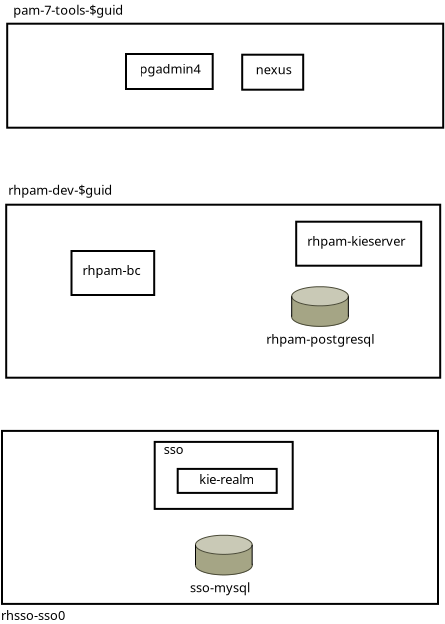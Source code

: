 <?xml version="1.0" encoding="UTF-8"?>
<dia:diagram xmlns:dia="http://www.lysator.liu.se/~alla/dia/">
  <dia:layer name="rhsso-sso0" visible="true">
    <dia:object type="Standard - Box" version="0" id="O0">
      <dia:attribute name="obj_pos">
        <dia:point val="23.14,22.56"/>
      </dia:attribute>
      <dia:attribute name="obj_bb">
        <dia:rectangle val="23.09,22.51;44.99,31.26"/>
      </dia:attribute>
      <dia:attribute name="elem_corner">
        <dia:point val="23.14,22.56"/>
      </dia:attribute>
      <dia:attribute name="elem_width">
        <dia:real val="21.8"/>
      </dia:attribute>
      <dia:attribute name="elem_height">
        <dia:real val="8.65"/>
      </dia:attribute>
      <dia:attribute name="border_width">
        <dia:real val="0.1"/>
      </dia:attribute>
      <dia:attribute name="show_background">
        <dia:boolean val="false"/>
      </dia:attribute>
    </dia:object>
    <dia:object type="Standard - Text" version="1" id="O1">
      <dia:attribute name="obj_pos">
        <dia:point val="23.09,32.01"/>
      </dia:attribute>
      <dia:attribute name="obj_bb">
        <dia:rectangle val="23.09,31.415;26.512,32.163"/>
      </dia:attribute>
      <dia:attribute name="text">
        <dia:composite type="text">
          <dia:attribute name="string">
            <dia:string>#rhsso-sso0#</dia:string>
          </dia:attribute>
          <dia:attribute name="font">
            <dia:font family="sans" style="0" name="Helvetica"/>
          </dia:attribute>
          <dia:attribute name="height">
            <dia:real val="0.8"/>
          </dia:attribute>
          <dia:attribute name="pos">
            <dia:point val="23.09,32.01"/>
          </dia:attribute>
          <dia:attribute name="color">
            <dia:color val="#000000"/>
          </dia:attribute>
          <dia:attribute name="alignment">
            <dia:enum val="0"/>
          </dia:attribute>
        </dia:composite>
      </dia:attribute>
      <dia:attribute name="valign">
        <dia:enum val="3"/>
      </dia:attribute>
    </dia:object>
  </dia:layer>
  <dia:layer name="rhsso-sso0-components" visible="true" active="true">
    <dia:object type="Standard - Box" version="0" id="O2">
      <dia:attribute name="obj_pos">
        <dia:point val="23.35,11.25"/>
      </dia:attribute>
      <dia:attribute name="obj_bb">
        <dia:rectangle val="23.3,11.2;45.1,19.95"/>
      </dia:attribute>
      <dia:attribute name="elem_corner">
        <dia:point val="23.35,11.25"/>
      </dia:attribute>
      <dia:attribute name="elem_width">
        <dia:real val="21.7"/>
      </dia:attribute>
      <dia:attribute name="elem_height">
        <dia:real val="8.65"/>
      </dia:attribute>
      <dia:attribute name="border_width">
        <dia:real val="0.1"/>
      </dia:attribute>
      <dia:attribute name="show_background">
        <dia:boolean val="false"/>
      </dia:attribute>
    </dia:object>
    <dia:object type="Standard - Text" version="1" id="O3">
      <dia:attribute name="obj_pos">
        <dia:point val="23.45,10.75"/>
      </dia:attribute>
      <dia:attribute name="obj_bb">
        <dia:rectangle val="23.45,10.155;28.96,10.902"/>
      </dia:attribute>
      <dia:attribute name="text">
        <dia:composite type="text">
          <dia:attribute name="string">
            <dia:string>#rhpam-dev-$guid#</dia:string>
          </dia:attribute>
          <dia:attribute name="font">
            <dia:font family="sans" style="0" name="Helvetica"/>
          </dia:attribute>
          <dia:attribute name="height">
            <dia:real val="0.8"/>
          </dia:attribute>
          <dia:attribute name="pos">
            <dia:point val="23.45,10.75"/>
          </dia:attribute>
          <dia:attribute name="color">
            <dia:color val="#000000"/>
          </dia:attribute>
          <dia:attribute name="alignment">
            <dia:enum val="0"/>
          </dia:attribute>
        </dia:composite>
      </dia:attribute>
      <dia:attribute name="valign">
        <dia:enum val="3"/>
      </dia:attribute>
    </dia:object>
    <dia:object type="Cisco - Relational Database" version="1" id="O4">
      <dia:attribute name="obj_pos">
        <dia:point val="32.815,27.776"/>
      </dia:attribute>
      <dia:attribute name="obj_bb">
        <dia:rectangle val="32.815,27.775;35.665,29.776"/>
      </dia:attribute>
      <dia:attribute name="meta">
        <dia:composite type="dict"/>
      </dia:attribute>
      <dia:attribute name="elem_corner">
        <dia:point val="32.815,27.776"/>
      </dia:attribute>
      <dia:attribute name="elem_width">
        <dia:real val="2.849"/>
      </dia:attribute>
      <dia:attribute name="elem_height">
        <dia:real val="2.0"/>
      </dia:attribute>
      <dia:attribute name="line_width">
        <dia:real val="0.1"/>
      </dia:attribute>
      <dia:attribute name="line_colour">
        <dia:color val="#000000"/>
      </dia:attribute>
      <dia:attribute name="fill_colour">
        <dia:color val="#ffffff"/>
      </dia:attribute>
      <dia:attribute name="show_background">
        <dia:boolean val="true"/>
      </dia:attribute>
      <dia:attribute name="line_style">
        <dia:enum val="0"/>
        <dia:real val="1"/>
      </dia:attribute>
      <dia:attribute name="flip_horizontal">
        <dia:boolean val="false"/>
      </dia:attribute>
      <dia:attribute name="flip_vertical">
        <dia:boolean val="false"/>
      </dia:attribute>
      <dia:attribute name="subscale">
        <dia:real val="1"/>
      </dia:attribute>
    </dia:object>
    <dia:object type="Standard - Text" version="1" id="O5">
      <dia:attribute name="obj_pos">
        <dia:point val="32.54,30.625"/>
      </dia:attribute>
      <dia:attribute name="obj_bb">
        <dia:rectangle val="32.54,30.03;35.76,30.778"/>
      </dia:attribute>
      <dia:attribute name="text">
        <dia:composite type="text">
          <dia:attribute name="string">
            <dia:string>#sso-mysql#</dia:string>
          </dia:attribute>
          <dia:attribute name="font">
            <dia:font family="sans" style="0" name="Helvetica"/>
          </dia:attribute>
          <dia:attribute name="height">
            <dia:real val="0.8"/>
          </dia:attribute>
          <dia:attribute name="pos">
            <dia:point val="32.54,30.625"/>
          </dia:attribute>
          <dia:attribute name="color">
            <dia:color val="#000000"/>
          </dia:attribute>
          <dia:attribute name="alignment">
            <dia:enum val="0"/>
          </dia:attribute>
        </dia:composite>
      </dia:attribute>
      <dia:attribute name="valign">
        <dia:enum val="3"/>
      </dia:attribute>
    </dia:object>
    <dia:object type="Standard - Box" version="0" id="O6">
      <dia:attribute name="obj_pos">
        <dia:point val="30.775,23.11"/>
      </dia:attribute>
      <dia:attribute name="obj_bb">
        <dia:rectangle val="30.725,23.06;37.725,26.51"/>
      </dia:attribute>
      <dia:attribute name="elem_corner">
        <dia:point val="30.775,23.11"/>
      </dia:attribute>
      <dia:attribute name="elem_width">
        <dia:real val="6.9"/>
      </dia:attribute>
      <dia:attribute name="elem_height">
        <dia:real val="3.35"/>
      </dia:attribute>
      <dia:attribute name="border_width">
        <dia:real val="0.1"/>
      </dia:attribute>
      <dia:attribute name="show_background">
        <dia:boolean val="false"/>
      </dia:attribute>
    </dia:object>
    <dia:object type="Standard - Text" version="1" id="O7">
      <dia:attribute name="obj_pos">
        <dia:point val="31.225,23.71"/>
      </dia:attribute>
      <dia:attribute name="obj_bb">
        <dia:rectangle val="31.225,23.115;32.282,23.863"/>
      </dia:attribute>
      <dia:attribute name="text">
        <dia:composite type="text">
          <dia:attribute name="string">
            <dia:string>#sso#</dia:string>
          </dia:attribute>
          <dia:attribute name="font">
            <dia:font family="sans" style="0" name="Helvetica"/>
          </dia:attribute>
          <dia:attribute name="height">
            <dia:real val="0.8"/>
          </dia:attribute>
          <dia:attribute name="pos">
            <dia:point val="31.225,23.71"/>
          </dia:attribute>
          <dia:attribute name="color">
            <dia:color val="#000000"/>
          </dia:attribute>
          <dia:attribute name="alignment">
            <dia:enum val="0"/>
          </dia:attribute>
        </dia:composite>
      </dia:attribute>
      <dia:attribute name="valign">
        <dia:enum val="3"/>
      </dia:attribute>
    </dia:object>
    <dia:object type="Standard - Box" version="0" id="O8">
      <dia:attribute name="obj_pos">
        <dia:point val="31.925,24.46"/>
      </dia:attribute>
      <dia:attribute name="obj_bb">
        <dia:rectangle val="31.875,24.41;36.925,25.71"/>
      </dia:attribute>
      <dia:attribute name="elem_corner">
        <dia:point val="31.925,24.46"/>
      </dia:attribute>
      <dia:attribute name="elem_width">
        <dia:real val="4.95"/>
      </dia:attribute>
      <dia:attribute name="elem_height">
        <dia:real val="1.2"/>
      </dia:attribute>
      <dia:attribute name="show_background">
        <dia:boolean val="true"/>
      </dia:attribute>
    </dia:object>
    <dia:object type="Standard - Text" version="1" id="O9">
      <dia:attribute name="obj_pos">
        <dia:point val="33,25.21"/>
      </dia:attribute>
      <dia:attribute name="obj_bb">
        <dia:rectangle val="33,24.615;36.008,25.363"/>
      </dia:attribute>
      <dia:attribute name="text">
        <dia:composite type="text">
          <dia:attribute name="string">
            <dia:string>#kie-realm#</dia:string>
          </dia:attribute>
          <dia:attribute name="font">
            <dia:font family="sans" style="0" name="Helvetica"/>
          </dia:attribute>
          <dia:attribute name="height">
            <dia:real val="0.8"/>
          </dia:attribute>
          <dia:attribute name="pos">
            <dia:point val="33,25.21"/>
          </dia:attribute>
          <dia:attribute name="color">
            <dia:color val="#000000"/>
          </dia:attribute>
          <dia:attribute name="alignment">
            <dia:enum val="0"/>
          </dia:attribute>
        </dia:composite>
      </dia:attribute>
      <dia:attribute name="valign">
        <dia:enum val="3"/>
      </dia:attribute>
    </dia:object>
  </dia:layer>
  <dia:layer name="rhpam-dev-components" visible="true">
    <dia:object type="Cisco - Relational Database" version="1" id="O10">
      <dia:attribute name="obj_pos">
        <dia:point val="37.625,15.35"/>
      </dia:attribute>
      <dia:attribute name="obj_bb">
        <dia:rectangle val="37.625,15.35;40.475,17.351"/>
      </dia:attribute>
      <dia:attribute name="meta">
        <dia:composite type="dict"/>
      </dia:attribute>
      <dia:attribute name="elem_corner">
        <dia:point val="37.625,15.35"/>
      </dia:attribute>
      <dia:attribute name="elem_width">
        <dia:real val="2.849"/>
      </dia:attribute>
      <dia:attribute name="elem_height">
        <dia:real val="2.0"/>
      </dia:attribute>
      <dia:attribute name="line_width">
        <dia:real val="0.1"/>
      </dia:attribute>
      <dia:attribute name="line_colour">
        <dia:color val="#000000"/>
      </dia:attribute>
      <dia:attribute name="fill_colour">
        <dia:color val="#ffffff"/>
      </dia:attribute>
      <dia:attribute name="show_background">
        <dia:boolean val="true"/>
      </dia:attribute>
      <dia:attribute name="line_style">
        <dia:enum val="0"/>
        <dia:real val="1"/>
      </dia:attribute>
      <dia:attribute name="flip_horizontal">
        <dia:boolean val="false"/>
      </dia:attribute>
      <dia:attribute name="flip_vertical">
        <dia:boolean val="false"/>
      </dia:attribute>
      <dia:attribute name="subscale">
        <dia:real val="1"/>
      </dia:attribute>
    </dia:object>
    <dia:object type="Standard - Text" version="1" id="O11">
      <dia:attribute name="obj_pos">
        <dia:point val="36.35,18.2"/>
      </dia:attribute>
      <dia:attribute name="obj_bb">
        <dia:rectangle val="36.35,17.605;42.01,18.352"/>
      </dia:attribute>
      <dia:attribute name="text">
        <dia:composite type="text">
          <dia:attribute name="string">
            <dia:string>#rhpam-postgresql#</dia:string>
          </dia:attribute>
          <dia:attribute name="font">
            <dia:font family="sans" style="0" name="Helvetica"/>
          </dia:attribute>
          <dia:attribute name="height">
            <dia:real val="0.8"/>
          </dia:attribute>
          <dia:attribute name="pos">
            <dia:point val="36.35,18.2"/>
          </dia:attribute>
          <dia:attribute name="color">
            <dia:color val="#000000"/>
          </dia:attribute>
          <dia:attribute name="alignment">
            <dia:enum val="0"/>
          </dia:attribute>
        </dia:composite>
      </dia:attribute>
      <dia:attribute name="valign">
        <dia:enum val="3"/>
      </dia:attribute>
    </dia:object>
    <dia:object type="Standard - Box" version="0" id="O12">
      <dia:attribute name="obj_pos">
        <dia:point val="37.85,12.1"/>
      </dia:attribute>
      <dia:attribute name="obj_bb">
        <dia:rectangle val="37.8,12.05;44.15,14.35"/>
      </dia:attribute>
      <dia:attribute name="elem_corner">
        <dia:point val="37.85,12.1"/>
      </dia:attribute>
      <dia:attribute name="elem_width">
        <dia:real val="6.25"/>
      </dia:attribute>
      <dia:attribute name="elem_height">
        <dia:real val="2.2"/>
      </dia:attribute>
      <dia:attribute name="show_background">
        <dia:boolean val="true"/>
      </dia:attribute>
    </dia:object>
    <dia:object type="Standard - Text" version="1" id="O13">
      <dia:attribute name="obj_pos">
        <dia:point val="38.4,13.3"/>
      </dia:attribute>
      <dia:attribute name="obj_bb">
        <dia:rectangle val="38.4,12.705;43.68,13.453"/>
      </dia:attribute>
      <dia:attribute name="text">
        <dia:composite type="text">
          <dia:attribute name="string">
            <dia:string>#rhpam-kieserver#</dia:string>
          </dia:attribute>
          <dia:attribute name="font">
            <dia:font family="sans" style="0" name="Helvetica"/>
          </dia:attribute>
          <dia:attribute name="height">
            <dia:real val="0.8"/>
          </dia:attribute>
          <dia:attribute name="pos">
            <dia:point val="38.4,13.3"/>
          </dia:attribute>
          <dia:attribute name="color">
            <dia:color val="#000000"/>
          </dia:attribute>
          <dia:attribute name="alignment">
            <dia:enum val="0"/>
          </dia:attribute>
        </dia:composite>
      </dia:attribute>
      <dia:attribute name="valign">
        <dia:enum val="3"/>
      </dia:attribute>
    </dia:object>
    <dia:object type="Standard - Box" version="0" id="O14">
      <dia:attribute name="obj_pos">
        <dia:point val="26.615,13.565"/>
      </dia:attribute>
      <dia:attribute name="obj_bb">
        <dia:rectangle val="26.565,13.515;30.8,15.815"/>
      </dia:attribute>
      <dia:attribute name="elem_corner">
        <dia:point val="26.615,13.565"/>
      </dia:attribute>
      <dia:attribute name="elem_width">
        <dia:real val="4.135"/>
      </dia:attribute>
      <dia:attribute name="elem_height">
        <dia:real val="2.2"/>
      </dia:attribute>
      <dia:attribute name="show_background">
        <dia:boolean val="true"/>
      </dia:attribute>
    </dia:object>
    <dia:object type="Standard - Text" version="1" id="O15">
      <dia:attribute name="obj_pos">
        <dia:point val="27.165,14.765"/>
      </dia:attribute>
      <dia:attribute name="obj_bb">
        <dia:rectangle val="27.165,14.17;30.235,14.918"/>
      </dia:attribute>
      <dia:attribute name="text">
        <dia:composite type="text">
          <dia:attribute name="string">
            <dia:string>#rhpam-bc#</dia:string>
          </dia:attribute>
          <dia:attribute name="font">
            <dia:font family="sans" style="0" name="Helvetica"/>
          </dia:attribute>
          <dia:attribute name="height">
            <dia:real val="0.8"/>
          </dia:attribute>
          <dia:attribute name="pos">
            <dia:point val="27.165,14.765"/>
          </dia:attribute>
          <dia:attribute name="color">
            <dia:color val="#000000"/>
          </dia:attribute>
          <dia:attribute name="alignment">
            <dia:enum val="0"/>
          </dia:attribute>
        </dia:composite>
      </dia:attribute>
      <dia:attribute name="valign">
        <dia:enum val="3"/>
      </dia:attribute>
    </dia:object>
  </dia:layer>
  <dia:layer name="New layer 5" visible="true"/>
  <dia:layer name="pam-7-tools" visible="true">
    <dia:object type="Standard - Box" version="0" id="O16">
      <dia:attribute name="obj_pos">
        <dia:point val="23.4,2.2"/>
      </dia:attribute>
      <dia:attribute name="obj_bb">
        <dia:rectangle val="23.35,2.15;45.25,7.45"/>
      </dia:attribute>
      <dia:attribute name="elem_corner">
        <dia:point val="23.4,2.2"/>
      </dia:attribute>
      <dia:attribute name="elem_width">
        <dia:real val="21.8"/>
      </dia:attribute>
      <dia:attribute name="elem_height">
        <dia:real val="5.2"/>
      </dia:attribute>
      <dia:attribute name="border_width">
        <dia:real val="0.1"/>
      </dia:attribute>
      <dia:attribute name="show_background">
        <dia:boolean val="false"/>
      </dia:attribute>
    </dia:object>
    <dia:object type="Standard - Text" version="1" id="O17">
      <dia:attribute name="obj_pos">
        <dia:point val="23.7,1.75"/>
      </dia:attribute>
      <dia:attribute name="obj_bb">
        <dia:rectangle val="23.7,1.155;29.57,1.903"/>
      </dia:attribute>
      <dia:attribute name="text">
        <dia:composite type="text">
          <dia:attribute name="string">
            <dia:string>#pam-7-tools-$guid#</dia:string>
          </dia:attribute>
          <dia:attribute name="font">
            <dia:font family="sans" style="0" name="Helvetica"/>
          </dia:attribute>
          <dia:attribute name="height">
            <dia:real val="0.8"/>
          </dia:attribute>
          <dia:attribute name="pos">
            <dia:point val="23.7,1.75"/>
          </dia:attribute>
          <dia:attribute name="color">
            <dia:color val="#000000"/>
          </dia:attribute>
          <dia:attribute name="alignment">
            <dia:enum val="0"/>
          </dia:attribute>
        </dia:composite>
      </dia:attribute>
      <dia:attribute name="valign">
        <dia:enum val="3"/>
      </dia:attribute>
    </dia:object>
  </dia:layer>
  <dia:layer name="pam-7-tools-components" visible="true">
    <dia:object type="Standard - Box" version="0" id="O18">
      <dia:attribute name="obj_pos">
        <dia:point val="35.15,3.75"/>
      </dia:attribute>
      <dia:attribute name="obj_bb">
        <dia:rectangle val="35.1,3.7;38.25,5.55"/>
      </dia:attribute>
      <dia:attribute name="elem_corner">
        <dia:point val="35.15,3.75"/>
      </dia:attribute>
      <dia:attribute name="elem_width">
        <dia:real val="3.05"/>
      </dia:attribute>
      <dia:attribute name="elem_height">
        <dia:real val="1.75"/>
      </dia:attribute>
      <dia:attribute name="show_background">
        <dia:boolean val="true"/>
      </dia:attribute>
    </dia:object>
    <dia:object type="Standard - Text" version="1" id="O19">
      <dia:attribute name="obj_pos">
        <dia:point val="35.825,4.725"/>
      </dia:attribute>
      <dia:attribute name="obj_bb">
        <dia:rectangle val="35.825,4.13;37.733,4.878"/>
      </dia:attribute>
      <dia:attribute name="text">
        <dia:composite type="text">
          <dia:attribute name="string">
            <dia:string>#nexus#</dia:string>
          </dia:attribute>
          <dia:attribute name="font">
            <dia:font family="sans" style="0" name="Helvetica"/>
          </dia:attribute>
          <dia:attribute name="height">
            <dia:real val="0.8"/>
          </dia:attribute>
          <dia:attribute name="pos">
            <dia:point val="35.825,4.725"/>
          </dia:attribute>
          <dia:attribute name="color">
            <dia:color val="#000000"/>
          </dia:attribute>
          <dia:attribute name="alignment">
            <dia:enum val="0"/>
          </dia:attribute>
        </dia:composite>
      </dia:attribute>
      <dia:attribute name="valign">
        <dia:enum val="3"/>
      </dia:attribute>
    </dia:object>
    <dia:object type="Standard - Box" version="0" id="O20">
      <dia:attribute name="obj_pos">
        <dia:point val="29.34,3.715"/>
      </dia:attribute>
      <dia:attribute name="obj_bb">
        <dia:rectangle val="29.29,3.665;33.725,5.515"/>
      </dia:attribute>
      <dia:attribute name="elem_corner">
        <dia:point val="29.34,3.715"/>
      </dia:attribute>
      <dia:attribute name="elem_width">
        <dia:real val="4.335"/>
      </dia:attribute>
      <dia:attribute name="elem_height">
        <dia:real val="1.75"/>
      </dia:attribute>
      <dia:attribute name="show_background">
        <dia:boolean val="true"/>
      </dia:attribute>
    </dia:object>
    <dia:object type="Standard - Text" version="1" id="O21">
      <dia:attribute name="obj_pos">
        <dia:point val="30.015,4.69"/>
      </dia:attribute>
      <dia:attribute name="obj_bb">
        <dia:rectangle val="30.015,4.095;33.242,4.843"/>
      </dia:attribute>
      <dia:attribute name="text">
        <dia:composite type="text">
          <dia:attribute name="string">
            <dia:string>#pgadmin4#</dia:string>
          </dia:attribute>
          <dia:attribute name="font">
            <dia:font family="sans" style="0" name="Helvetica"/>
          </dia:attribute>
          <dia:attribute name="height">
            <dia:real val="0.8"/>
          </dia:attribute>
          <dia:attribute name="pos">
            <dia:point val="30.015,4.69"/>
          </dia:attribute>
          <dia:attribute name="color">
            <dia:color val="#000000"/>
          </dia:attribute>
          <dia:attribute name="alignment">
            <dia:enum val="0"/>
          </dia:attribute>
        </dia:composite>
      </dia:attribute>
      <dia:attribute name="valign">
        <dia:enum val="3"/>
      </dia:attribute>
    </dia:object>
  </dia:layer>
</dia:diagram>

